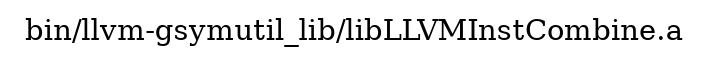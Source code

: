digraph "bin/llvm-gsymutil_lib/libLLVMInstCombine.a" {
	label="bin/llvm-gsymutil_lib/libLLVMInstCombine.a";
	rankdir="LR"

}
